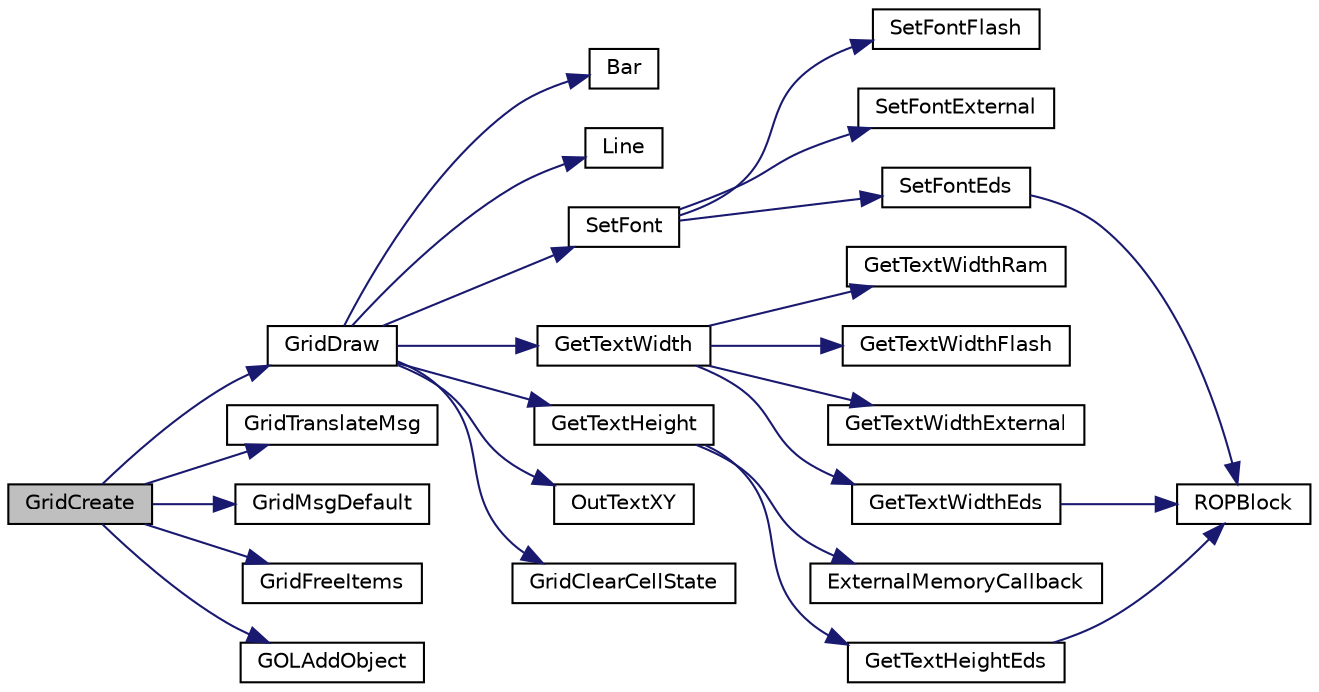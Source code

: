 digraph "GridCreate"
{
  edge [fontname="Helvetica",fontsize="10",labelfontname="Helvetica",labelfontsize="10"];
  node [fontname="Helvetica",fontsize="10",shape=record];
  rankdir="LR";
  Node1 [label="GridCreate",height=0.2,width=0.4,color="black", fillcolor="grey75", style="filled", fontcolor="black"];
  Node1 -> Node2 [color="midnightblue",fontsize="10",style="solid",fontname="Helvetica"];
  Node2 [label="GridDraw",height=0.2,width=0.4,color="black", fillcolor="white", style="filled",URL="$_grid_8c.html#a4cf2e40a4862e15e2bb5bb96d947305d"];
  Node2 -> Node3 [color="midnightblue",fontsize="10",style="solid",fontname="Helvetica"];
  Node3 [label="Bar",height=0.2,width=0.4,color="black", fillcolor="white", style="filled",URL="$drv_t_f_t001_8c.html#a1127c70a0c39d3340abc25a4bd159c90"];
  Node2 -> Node4 [color="midnightblue",fontsize="10",style="solid",fontname="Helvetica"];
  Node4 [label="Line",height=0.2,width=0.4,color="black", fillcolor="white", style="filled",URL="$mchp_gfx_drv_8c.html#a757459f00bbfbd7d5721ab8373eab37e"];
  Node2 -> Node5 [color="midnightblue",fontsize="10",style="solid",fontname="Helvetica"];
  Node5 [label="SetFont",height=0.2,width=0.4,color="black", fillcolor="white", style="filled",URL="$mchp_gfx_drv_8c.html#ac7545477aa730cd4411bf167e36be4d2"];
  Node5 -> Node6 [color="midnightblue",fontsize="10",style="solid",fontname="Helvetica"];
  Node6 [label="SetFontFlash",height=0.2,width=0.4,color="black", fillcolor="white", style="filled",URL="$_primitive_8h.html#a4230e4793e9071c57632635b13730196"];
  Node5 -> Node7 [color="midnightblue",fontsize="10",style="solid",fontname="Helvetica"];
  Node7 [label="SetFontExternal",height=0.2,width=0.4,color="black", fillcolor="white", style="filled",URL="$_primitive_8h.html#a52baa956ba4ac180550899f24a1e6fd2"];
  Node5 -> Node8 [color="midnightblue",fontsize="10",style="solid",fontname="Helvetica"];
  Node8 [label="SetFontEds",height=0.2,width=0.4,color="black", fillcolor="white", style="filled",URL="$mchp_gfx_drv_8c.html#adc6b3b26e646f3f49df4d4e48ee9801d"];
  Node8 -> Node9 [color="midnightblue",fontsize="10",style="solid",fontname="Helvetica"];
  Node9 [label="ROPBlock",height=0.2,width=0.4,color="black", fillcolor="white", style="filled",URL="$mchp_gfx_drv_8c.html#a0c6cf4c2bc9ef68c22b09f6ced12e887"];
  Node2 -> Node10 [color="midnightblue",fontsize="10",style="solid",fontname="Helvetica"];
  Node10 [label="GetTextWidth",height=0.2,width=0.4,color="black", fillcolor="white", style="filled",URL="$mchp_gfx_drv_8c.html#ada00f826fccf0d6eae990dfb2f76d3ca"];
  Node10 -> Node11 [color="midnightblue",fontsize="10",style="solid",fontname="Helvetica"];
  Node11 [label="GetTextWidthRam",height=0.2,width=0.4,color="black", fillcolor="white", style="filled",URL="$_primitive_8h.html#a62f1600b367ae296cdc25a65bc2ca0e4"];
  Node10 -> Node12 [color="midnightblue",fontsize="10",style="solid",fontname="Helvetica"];
  Node12 [label="GetTextWidthFlash",height=0.2,width=0.4,color="black", fillcolor="white", style="filled",URL="$_primitive_8h.html#a526e56458bffcda0278c6c6451292c5f"];
  Node10 -> Node13 [color="midnightblue",fontsize="10",style="solid",fontname="Helvetica"];
  Node13 [label="GetTextWidthExternal",height=0.2,width=0.4,color="black", fillcolor="white", style="filled",URL="$_primitive_8h.html#a63c9e43a06f0d8224419aec2f4befe3d"];
  Node10 -> Node14 [color="midnightblue",fontsize="10",style="solid",fontname="Helvetica"];
  Node14 [label="GetTextWidthEds",height=0.2,width=0.4,color="black", fillcolor="white", style="filled",URL="$mchp_gfx_drv_8c.html#aeb33147703305bd0c6a6e2b9cfd3aaad"];
  Node14 -> Node9 [color="midnightblue",fontsize="10",style="solid",fontname="Helvetica"];
  Node2 -> Node15 [color="midnightblue",fontsize="10",style="solid",fontname="Helvetica"];
  Node15 [label="GetTextHeight",height=0.2,width=0.4,color="black", fillcolor="white", style="filled",URL="$mchp_gfx_drv_8c.html#aa326de021b2580764f2260a7c446c9f8"];
  Node15 -> Node16 [color="midnightblue",fontsize="10",style="solid",fontname="Helvetica"];
  Node16 [label="ExternalMemoryCallback",height=0.2,width=0.4,color="black", fillcolor="white", style="filled",URL="$_primitive_8h.html#ae99cb247f7820909774ce7f4d345fc55"];
  Node15 -> Node17 [color="midnightblue",fontsize="10",style="solid",fontname="Helvetica"];
  Node17 [label="GetTextHeightEds",height=0.2,width=0.4,color="black", fillcolor="white", style="filled",URL="$mchp_gfx_drv_8c.html#a6e223656c7d8e1bd5dade22d0b56de82"];
  Node17 -> Node9 [color="midnightblue",fontsize="10",style="solid",fontname="Helvetica"];
  Node2 -> Node18 [color="midnightblue",fontsize="10",style="solid",fontname="Helvetica"];
  Node18 [label="OutTextXY",height=0.2,width=0.4,color="black", fillcolor="white", style="filled",URL="$_primitive_8h.html#a01475532bc6a2ad623b87f1fd209717c"];
  Node2 -> Node19 [color="midnightblue",fontsize="10",style="solid",fontname="Helvetica"];
  Node19 [label="GridClearCellState",height=0.2,width=0.4,color="black", fillcolor="white", style="filled",URL="$_grid_8c.html#a6785bf98a35129593e565ebebf0007f8"];
  Node1 -> Node20 [color="midnightblue",fontsize="10",style="solid",fontname="Helvetica"];
  Node20 [label="GridTranslateMsg",height=0.2,width=0.4,color="black", fillcolor="white", style="filled",URL="$_grid_8c.html#a7ecb8a857aefa4a5d4fc5e17ef7702e0"];
  Node1 -> Node21 [color="midnightblue",fontsize="10",style="solid",fontname="Helvetica"];
  Node21 [label="GridMsgDefault",height=0.2,width=0.4,color="black", fillcolor="white", style="filled",URL="$_grid_8c.html#aa204ddbbfca07c534c9022de5a9d4fa3"];
  Node1 -> Node22 [color="midnightblue",fontsize="10",style="solid",fontname="Helvetica"];
  Node22 [label="GridFreeItems",height=0.2,width=0.4,color="black", fillcolor="white", style="filled",URL="$_grid_8c.html#ab32a1d0d1fd980681bd9fd8be97cffe8"];
  Node1 -> Node23 [color="midnightblue",fontsize="10",style="solid",fontname="Helvetica"];
  Node23 [label="GOLAddObject",height=0.2,width=0.4,color="black", fillcolor="white", style="filled",URL="$_g_o_l_8c.html#a94aae51b11bd0c190e5a4abed26658f7"];
}
